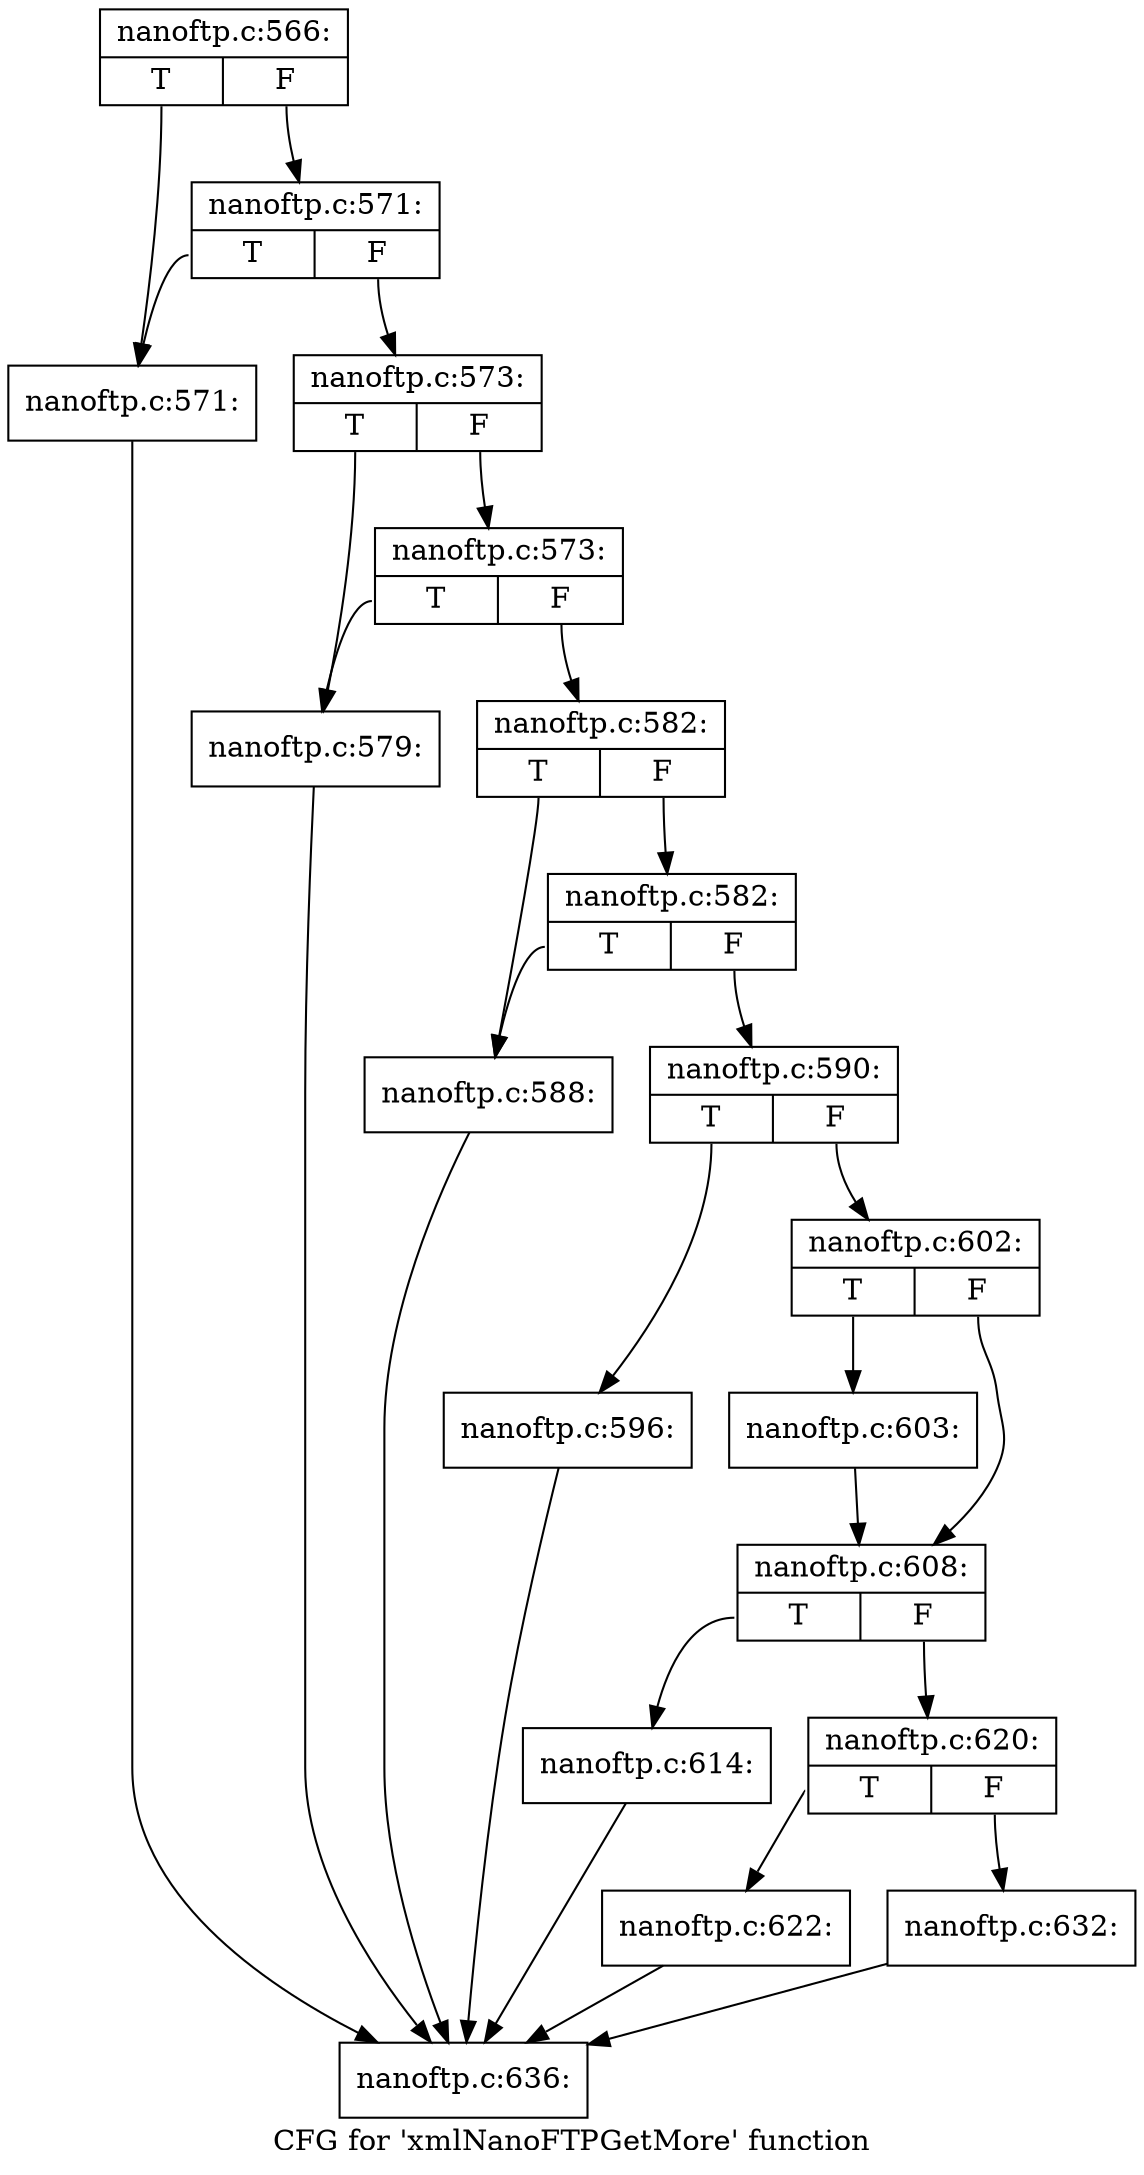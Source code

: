 digraph "CFG for 'xmlNanoFTPGetMore' function" {
	label="CFG for 'xmlNanoFTPGetMore' function";

	Node0x3f95820 [shape=record,label="{nanoftp.c:566:|{<s0>T|<s1>F}}"];
	Node0x3f95820:s0 -> Node0x3f9ffb0;
	Node0x3f95820:s1 -> Node0x3fa0050;
	Node0x3fa0050 [shape=record,label="{nanoftp.c:571:|{<s0>T|<s1>F}}"];
	Node0x3fa0050:s0 -> Node0x3f9ffb0;
	Node0x3fa0050:s1 -> Node0x3fa0000;
	Node0x3f9ffb0 [shape=record,label="{nanoftp.c:571:}"];
	Node0x3f9ffb0 -> Node0x3f974e0;
	Node0x3fa0000 [shape=record,label="{nanoftp.c:573:|{<s0>T|<s1>F}}"];
	Node0x3fa0000:s0 -> Node0x3fa07a0;
	Node0x3fa0000:s1 -> Node0x3fa0840;
	Node0x3fa0840 [shape=record,label="{nanoftp.c:573:|{<s0>T|<s1>F}}"];
	Node0x3fa0840:s0 -> Node0x3fa07a0;
	Node0x3fa0840:s1 -> Node0x3fa07f0;
	Node0x3fa07a0 [shape=record,label="{nanoftp.c:579:}"];
	Node0x3fa07a0 -> Node0x3f974e0;
	Node0x3fa07f0 [shape=record,label="{nanoftp.c:582:|{<s0>T|<s1>F}}"];
	Node0x3fa07f0:s0 -> Node0x3fa12d0;
	Node0x3fa07f0:s1 -> Node0x3fa1370;
	Node0x3fa1370 [shape=record,label="{nanoftp.c:582:|{<s0>T|<s1>F}}"];
	Node0x3fa1370:s0 -> Node0x3fa12d0;
	Node0x3fa1370:s1 -> Node0x3fa1320;
	Node0x3fa12d0 [shape=record,label="{nanoftp.c:588:}"];
	Node0x3fa12d0 -> Node0x3f974e0;
	Node0x3fa1320 [shape=record,label="{nanoftp.c:590:|{<s0>T|<s1>F}}"];
	Node0x3fa1320:s0 -> Node0x3fa1dc0;
	Node0x3fa1320:s1 -> Node0x3fa1e10;
	Node0x3fa1dc0 [shape=record,label="{nanoftp.c:596:}"];
	Node0x3fa1dc0 -> Node0x3f974e0;
	Node0x3fa1e10 [shape=record,label="{nanoftp.c:602:|{<s0>T|<s1>F}}"];
	Node0x3fa1e10:s0 -> Node0x3fa2660;
	Node0x3fa1e10:s1 -> Node0x3fa26b0;
	Node0x3fa2660 [shape=record,label="{nanoftp.c:603:}"];
	Node0x3fa2660 -> Node0x3fa26b0;
	Node0x3fa26b0 [shape=record,label="{nanoftp.c:608:|{<s0>T|<s1>F}}"];
	Node0x3fa26b0:s0 -> Node0x3fa42a0;
	Node0x3fa26b0:s1 -> Node0x3fa42f0;
	Node0x3fa42a0 [shape=record,label="{nanoftp.c:614:}"];
	Node0x3fa42a0 -> Node0x3f974e0;
	Node0x3fa42f0 [shape=record,label="{nanoftp.c:620:|{<s0>T|<s1>F}}"];
	Node0x3fa42f0:s0 -> Node0x3fa4850;
	Node0x3fa42f0:s1 -> Node0x3fa48a0;
	Node0x3fa4850 [shape=record,label="{nanoftp.c:622:}"];
	Node0x3fa4850 -> Node0x3f974e0;
	Node0x3fa48a0 [shape=record,label="{nanoftp.c:632:}"];
	Node0x3fa48a0 -> Node0x3f974e0;
	Node0x3f974e0 [shape=record,label="{nanoftp.c:636:}"];
}
